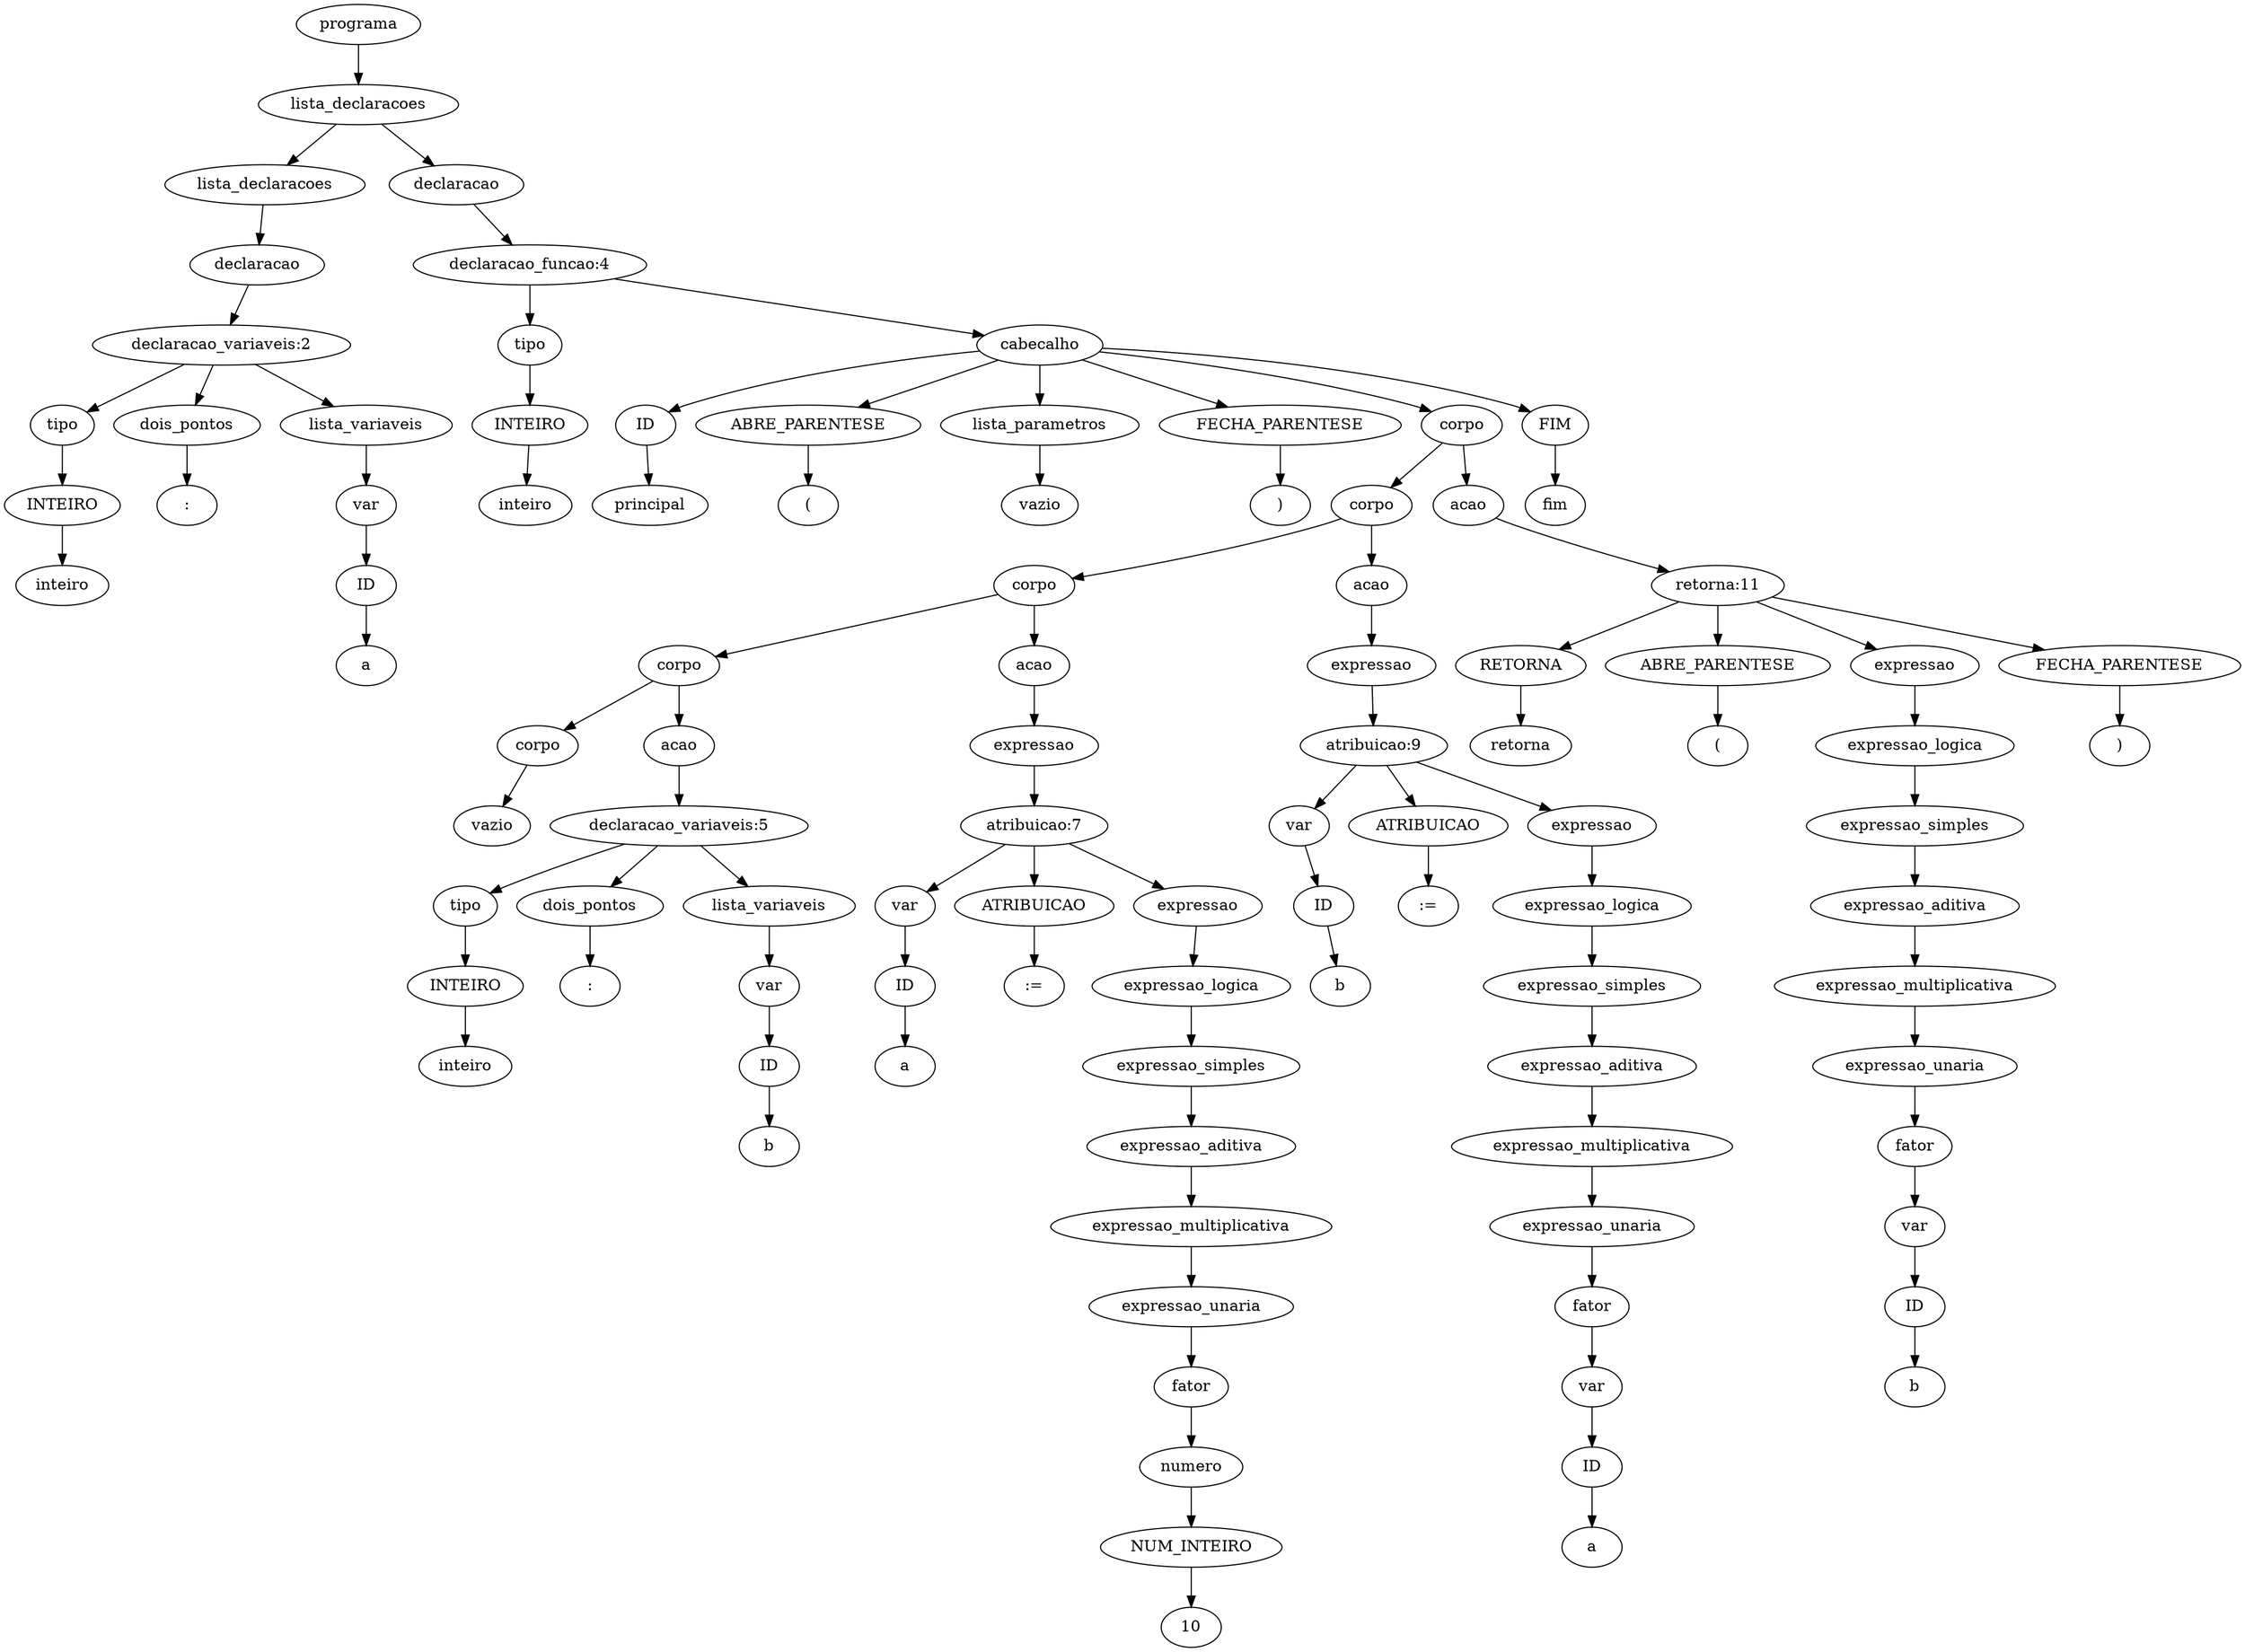 digraph tree {
    "0x7f9ecb27edc0" [label="programa"];
    "0x7f9e87daf220" [label="lista_declaracoes"];
    "0x7f9e87daf3d0" [label="lista_declaracoes"];
    "0x7f9ecb27edf0" [label="declaracao"];
    "0x7f9e87daf2e0" [label="declaracao_variaveis:2"];
    "0x7f9e87dafc40" [label="tipo"];
    "0x7f9e87dafd00" [label="INTEIRO"];
    "0x7f9e87daf340" [label="inteiro"];
    "0x7f9e87daf400" [label="dois_pontos"];
    "0x7f9e87dafca0" [label=":"];
    "0x7f9e87daf370" [label="lista_variaveis"];
    "0x7f9ecb27ec70" [label="var"];
    "0x7f9ecb27ec40" [label="ID"];
    "0x7f9e87daf4c0" [label="a"];
    "0x7f9e87daf580" [label="declaracao"];
    "0x7f9e87dafaf0" [label="declaracao_funcao:4"];
    "0x7f9e87daf5e0" [label="tipo"];
    "0x7f9e87daf430" [label="INTEIRO"];
    "0x7f9e87daf610" [label="inteiro"];
    "0x7f9e87d4f730" [label="cabecalho"];
    "0x7f9e87d4f9a0" [label="ID"];
    "0x7f9e87d4f070" [label="principal"];
    "0x7f9e87dbb2e0" [label="ABRE_PARENTESE"];
    "0x7f9e87dbbb20" [label="("];
    "0x7f9e87daf250" [label="lista_parametros"];
    "0x7f9e87daf460" [label="vazio"];
    "0x7f9e87dbb190" [label="FECHA_PARENTESE"];
    "0x7f9e87dbb760" [label=")"];
    "0x7f9e87d4fe80" [label="corpo"];
    "0x7f9e87d4f8b0" [label="corpo"];
    "0x7f9e87d4f3a0" [label="corpo"];
    "0x7f9e87daf040" [label="corpo"];
    "0x7f9e87daf640" [label="corpo"];
    "0x7f9e87daf670" [label="vazio"];
    "0x7f9e87daf820" [label="acao"];
    "0x7f9e87daffd0" [label="declaracao_variaveis:5"];
    "0x7f9e87daf2b0" [label="tipo"];
    "0x7f9e87daf760" [label="INTEIRO"];
    "0x7f9e87daffa0" [label="inteiro"];
    "0x7f9e87d4f1f0" [label="dois_pontos"];
    "0x7f9e87d4f310" [label=":"];
    "0x7f9e87dafe80" [label="lista_variaveis"];
    "0x7f9e87daf790" [label="var"];
    "0x7f9e87daf700" [label="ID"];
    "0x7f9e87d4f220" [label="b"];
    "0x7f9e87d4f4f0" [label="acao"];
    "0x7f9e87daf8e0" [label="expressao"];
    "0x7f9e87d4f640" [label="atribuicao:7"];
    "0x7f9e87daf1c0" [label="var"];
    "0x7f9e87daf7f0" [label="ID"];
    "0x7f9e87d4f370" [label="a"];
    "0x7f9e87d4f6d0" [label="ATRIBUICAO"];
    "0x7f9e87d4ff40" [label=":="];
    "0x7f9e87d4f610" [label="expressao"];
    "0x7f9e87d4f5b0" [label="expressao_logica"];
    "0x7f9e87d4fb20" [label="expressao_simples"];
    "0x7f9e87d4fc70" [label="expressao_aditiva"];
    "0x7f9e87d4fdc0" [label="expressao_multiplicativa"];
    "0x7f9e87d4fbe0" [label="expressao_unaria"];
    "0x7f9e87d4fc40" [label="fator"];
    "0x7f9e87daf0a0" [label="numero"];
    "0x7f9e87d4f190" [label="NUM_INTEIRO"];
    "0x7f9e87d4fd60" [label="10"];
    "0x7f9e87d4fb50" [label="acao"];
    "0x7f9e87d4f400" [label="expressao"];
    "0x7f9e87d4f910" [label="atribuicao:9"];
    "0x7f9e87daff40" [label="var"];
    "0x7f9e87daf880" [label="ID"];
    "0x7f9e87d4f0d0" [label="b"];
    "0x7f9e87d4fbb0" [label="ATRIBUICAO"];
    "0x7f9e87d4f850" [label=":="];
    "0x7f9e87d4fac0" [label="expressao"];
    "0x7f9e87d4fa60" [label="expressao_logica"];
    "0x7f9e87d4f4c0" [label="expressao_simples"];
    "0x7f9e87d4f2e0" [label="expressao_aditiva"];
    "0x7f9e87d4fa30" [label="expressao_multiplicativa"];
    "0x7f9e87d4f2b0" [label="expressao_unaria"];
    "0x7f9e87d4f490" [label="fator"];
    "0x7f9e87d4fd00" [label="var"];
    "0x7f9e87d4fcd0" [label="ID"];
    "0x7f9e87d4f9d0" [label="a"];
    "0x7f9e87d4f520" [label="acao"];
    "0x7f9e87d4fdf0" [label="retorna:11"];
    "0x7f9e87d4fee0" [label="RETORNA"];
    "0x7f9e87dbb430" [label="retorna"];
    "0x7f9e87dbbc10" [label="ABRE_PARENTESE"];
    "0x7f9e87dbbfa0" [label="("];
    "0x7f9e87d4f160" [label="expressao"];
    "0x7f9e87d4f100" [label="expressao_logica"];
    "0x7f9e87d4f0a0" [label="expressao_simples"];
    "0x7f9e87d4f940" [label="expressao_aditiva"];
    "0x7f9e87d4f6a0" [label="expressao_multiplicativa"];
    "0x7f9e87d4f700" [label="expressao_unaria"];
    "0x7f9e87d4f8e0" [label="fator"];
    "0x7f9e87d4f790" [label="var"];
    "0x7f9e87d4f280" [label="ID"];
    "0x7f9e87d4f430" [label="b"];
    "0x7f9e87dbbfd0" [label="FECHA_PARENTESE"];
    "0x7f9e87dbbaf0" [label=")"];
    "0x7f9e87dbbc70" [label="FIM"];
    "0x7f9e87dbbbe0" [label="fim"];
    "0x7f9ecb27edc0" -> "0x7f9e87daf220";
    "0x7f9e87daf220" -> "0x7f9e87daf3d0";
    "0x7f9e87daf220" -> "0x7f9e87daf580";
    "0x7f9e87daf3d0" -> "0x7f9ecb27edf0";
    "0x7f9ecb27edf0" -> "0x7f9e87daf2e0";
    "0x7f9e87daf2e0" -> "0x7f9e87dafc40";
    "0x7f9e87daf2e0" -> "0x7f9e87daf400";
    "0x7f9e87daf2e0" -> "0x7f9e87daf370";
    "0x7f9e87dafc40" -> "0x7f9e87dafd00";
    "0x7f9e87dafd00" -> "0x7f9e87daf340";
    "0x7f9e87daf400" -> "0x7f9e87dafca0";
    "0x7f9e87daf370" -> "0x7f9ecb27ec70";
    "0x7f9ecb27ec70" -> "0x7f9ecb27ec40";
    "0x7f9ecb27ec40" -> "0x7f9e87daf4c0";
    "0x7f9e87daf580" -> "0x7f9e87dafaf0";
    "0x7f9e87dafaf0" -> "0x7f9e87daf5e0";
    "0x7f9e87dafaf0" -> "0x7f9e87d4f730";
    "0x7f9e87daf5e0" -> "0x7f9e87daf430";
    "0x7f9e87daf430" -> "0x7f9e87daf610";
    "0x7f9e87d4f730" -> "0x7f9e87d4f9a0";
    "0x7f9e87d4f730" -> "0x7f9e87dbb2e0";
    "0x7f9e87d4f730" -> "0x7f9e87daf250";
    "0x7f9e87d4f730" -> "0x7f9e87dbb190";
    "0x7f9e87d4f730" -> "0x7f9e87d4fe80";
    "0x7f9e87d4f730" -> "0x7f9e87dbbc70";
    "0x7f9e87d4f9a0" -> "0x7f9e87d4f070";
    "0x7f9e87dbb2e0" -> "0x7f9e87dbbb20";
    "0x7f9e87daf250" -> "0x7f9e87daf460";
    "0x7f9e87dbb190" -> "0x7f9e87dbb760";
    "0x7f9e87d4fe80" -> "0x7f9e87d4f8b0";
    "0x7f9e87d4fe80" -> "0x7f9e87d4f520";
    "0x7f9e87d4f8b0" -> "0x7f9e87d4f3a0";
    "0x7f9e87d4f8b0" -> "0x7f9e87d4fb50";
    "0x7f9e87d4f3a0" -> "0x7f9e87daf040";
    "0x7f9e87d4f3a0" -> "0x7f9e87d4f4f0";
    "0x7f9e87daf040" -> "0x7f9e87daf640";
    "0x7f9e87daf040" -> "0x7f9e87daf820";
    "0x7f9e87daf640" -> "0x7f9e87daf670";
    "0x7f9e87daf820" -> "0x7f9e87daffd0";
    "0x7f9e87daffd0" -> "0x7f9e87daf2b0";
    "0x7f9e87daffd0" -> "0x7f9e87d4f1f0";
    "0x7f9e87daffd0" -> "0x7f9e87dafe80";
    "0x7f9e87daf2b0" -> "0x7f9e87daf760";
    "0x7f9e87daf760" -> "0x7f9e87daffa0";
    "0x7f9e87d4f1f0" -> "0x7f9e87d4f310";
    "0x7f9e87dafe80" -> "0x7f9e87daf790";
    "0x7f9e87daf790" -> "0x7f9e87daf700";
    "0x7f9e87daf700" -> "0x7f9e87d4f220";
    "0x7f9e87d4f4f0" -> "0x7f9e87daf8e0";
    "0x7f9e87daf8e0" -> "0x7f9e87d4f640";
    "0x7f9e87d4f640" -> "0x7f9e87daf1c0";
    "0x7f9e87d4f640" -> "0x7f9e87d4f6d0";
    "0x7f9e87d4f640" -> "0x7f9e87d4f610";
    "0x7f9e87daf1c0" -> "0x7f9e87daf7f0";
    "0x7f9e87daf7f0" -> "0x7f9e87d4f370";
    "0x7f9e87d4f6d0" -> "0x7f9e87d4ff40";
    "0x7f9e87d4f610" -> "0x7f9e87d4f5b0";
    "0x7f9e87d4f5b0" -> "0x7f9e87d4fb20";
    "0x7f9e87d4fb20" -> "0x7f9e87d4fc70";
    "0x7f9e87d4fc70" -> "0x7f9e87d4fdc0";
    "0x7f9e87d4fdc0" -> "0x7f9e87d4fbe0";
    "0x7f9e87d4fbe0" -> "0x7f9e87d4fc40";
    "0x7f9e87d4fc40" -> "0x7f9e87daf0a0";
    "0x7f9e87daf0a0" -> "0x7f9e87d4f190";
    "0x7f9e87d4f190" -> "0x7f9e87d4fd60";
    "0x7f9e87d4fb50" -> "0x7f9e87d4f400";
    "0x7f9e87d4f400" -> "0x7f9e87d4f910";
    "0x7f9e87d4f910" -> "0x7f9e87daff40";
    "0x7f9e87d4f910" -> "0x7f9e87d4fbb0";
    "0x7f9e87d4f910" -> "0x7f9e87d4fac0";
    "0x7f9e87daff40" -> "0x7f9e87daf880";
    "0x7f9e87daf880" -> "0x7f9e87d4f0d0";
    "0x7f9e87d4fbb0" -> "0x7f9e87d4f850";
    "0x7f9e87d4fac0" -> "0x7f9e87d4fa60";
    "0x7f9e87d4fa60" -> "0x7f9e87d4f4c0";
    "0x7f9e87d4f4c0" -> "0x7f9e87d4f2e0";
    "0x7f9e87d4f2e0" -> "0x7f9e87d4fa30";
    "0x7f9e87d4fa30" -> "0x7f9e87d4f2b0";
    "0x7f9e87d4f2b0" -> "0x7f9e87d4f490";
    "0x7f9e87d4f490" -> "0x7f9e87d4fd00";
    "0x7f9e87d4fd00" -> "0x7f9e87d4fcd0";
    "0x7f9e87d4fcd0" -> "0x7f9e87d4f9d0";
    "0x7f9e87d4f520" -> "0x7f9e87d4fdf0";
    "0x7f9e87d4fdf0" -> "0x7f9e87d4fee0";
    "0x7f9e87d4fdf0" -> "0x7f9e87dbbc10";
    "0x7f9e87d4fdf0" -> "0x7f9e87d4f160";
    "0x7f9e87d4fdf0" -> "0x7f9e87dbbfd0";
    "0x7f9e87d4fee0" -> "0x7f9e87dbb430";
    "0x7f9e87dbbc10" -> "0x7f9e87dbbfa0";
    "0x7f9e87d4f160" -> "0x7f9e87d4f100";
    "0x7f9e87d4f100" -> "0x7f9e87d4f0a0";
    "0x7f9e87d4f0a0" -> "0x7f9e87d4f940";
    "0x7f9e87d4f940" -> "0x7f9e87d4f6a0";
    "0x7f9e87d4f6a0" -> "0x7f9e87d4f700";
    "0x7f9e87d4f700" -> "0x7f9e87d4f8e0";
    "0x7f9e87d4f8e0" -> "0x7f9e87d4f790";
    "0x7f9e87d4f790" -> "0x7f9e87d4f280";
    "0x7f9e87d4f280" -> "0x7f9e87d4f430";
    "0x7f9e87dbbfd0" -> "0x7f9e87dbbaf0";
    "0x7f9e87dbbc70" -> "0x7f9e87dbbbe0";
}
